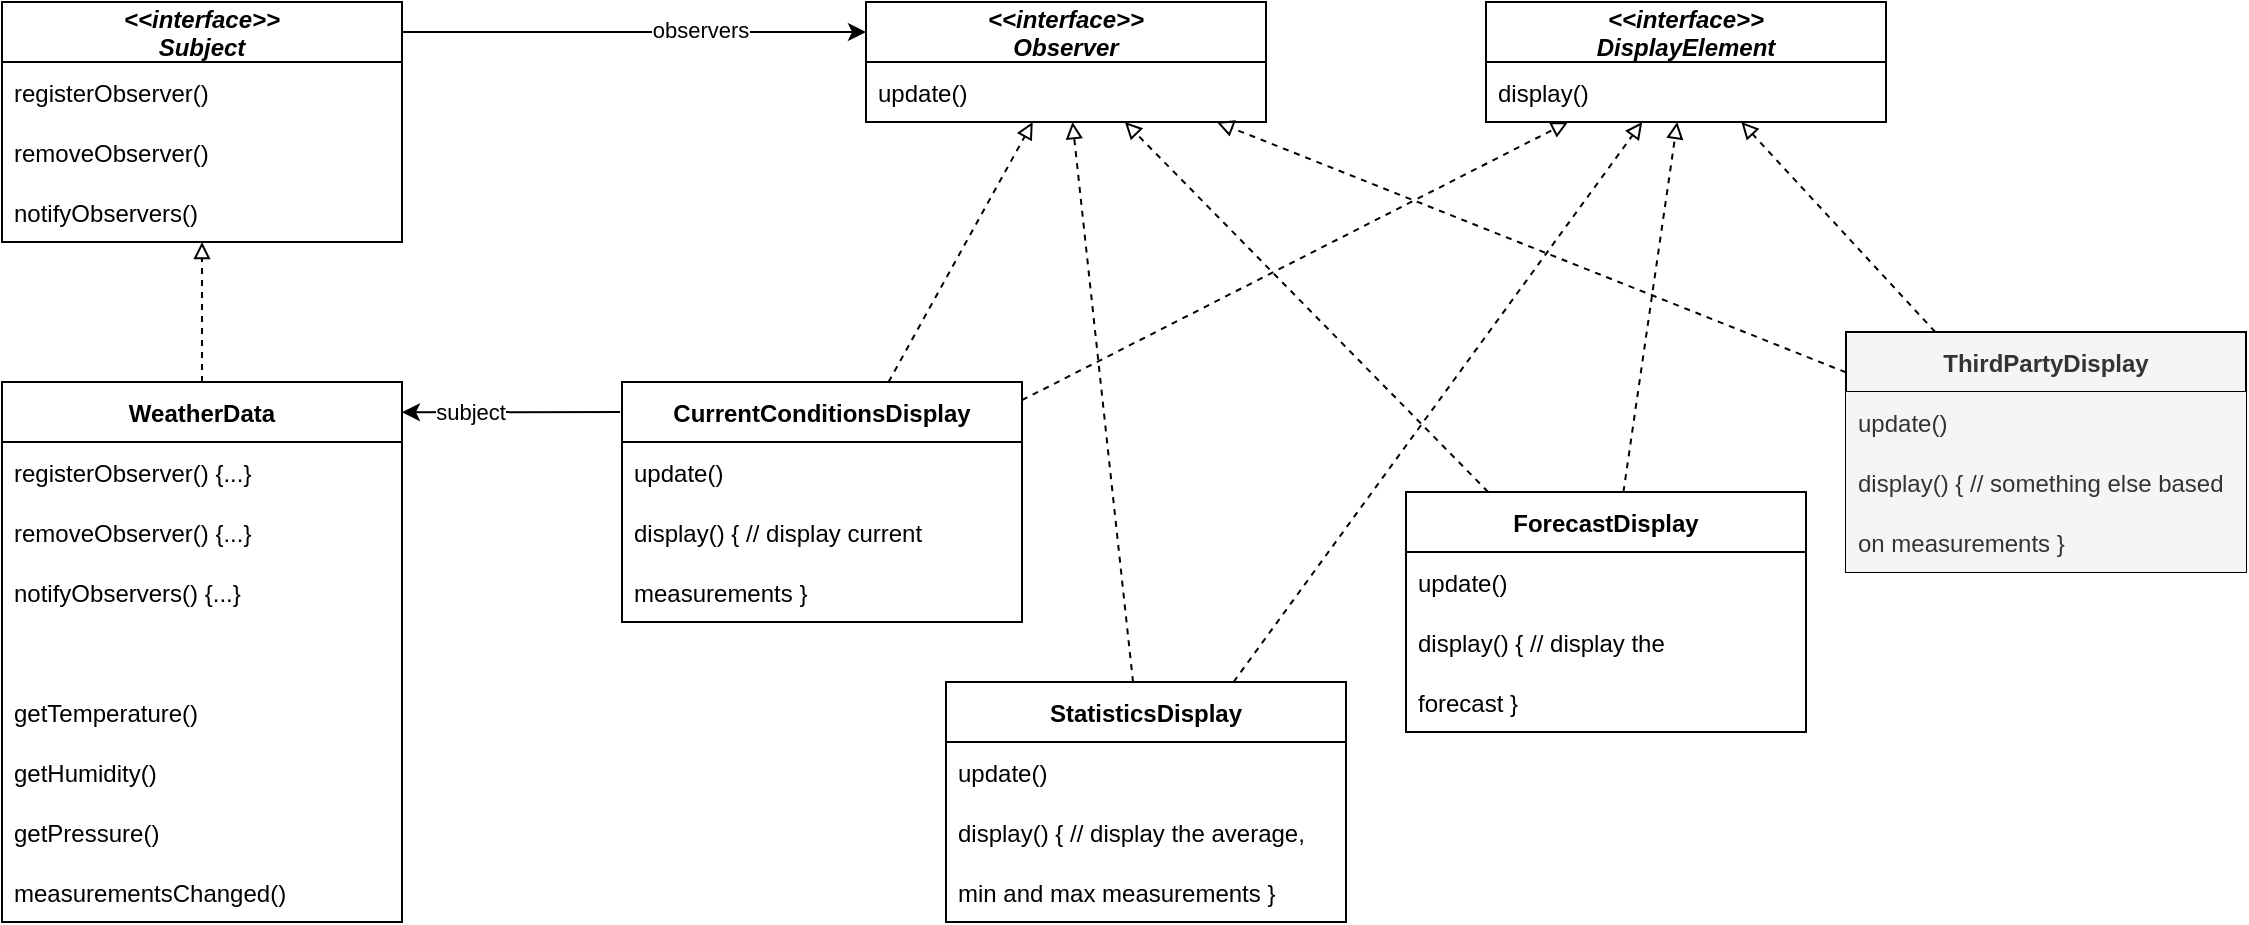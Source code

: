 <mxfile version="20.7.4" type="device"><diagram id="ahAyE9eUKxN_0jiChCt0" name="Sayfa -1"><mxGraphModel dx="1420" dy="853" grid="1" gridSize="10" guides="1" tooltips="1" connect="1" arrows="1" fold="1" page="1" pageScale="1" pageWidth="827" pageHeight="1169" math="0" shadow="0"><root><mxCell id="0"/><mxCell id="1" parent="0"/><mxCell id="x5Z5FLF_16gijlX6hyeA-1" value="&lt;&lt;interface&gt;&gt;&#10;Subject" style="swimlane;fontStyle=3;childLayout=stackLayout;horizontal=1;startSize=30;horizontalStack=0;resizeParent=1;resizeParentMax=0;resizeLast=0;collapsible=1;marginBottom=0;" parent="1" vertex="1"><mxGeometry x="280" y="355" width="200" height="120" as="geometry"/></mxCell><mxCell id="x5Z5FLF_16gijlX6hyeA-2" value="registerObserver()" style="text;strokeColor=none;fillColor=none;align=left;verticalAlign=middle;spacingLeft=4;spacingRight=4;overflow=hidden;points=[[0,0.5],[1,0.5]];portConstraint=eastwest;rotatable=0;" parent="x5Z5FLF_16gijlX6hyeA-1" vertex="1"><mxGeometry y="30" width="200" height="30" as="geometry"/></mxCell><mxCell id="x5Z5FLF_16gijlX6hyeA-3" value="removeObserver()" style="text;strokeColor=none;fillColor=none;align=left;verticalAlign=middle;spacingLeft=4;spacingRight=4;overflow=hidden;points=[[0,0.5],[1,0.5]];portConstraint=eastwest;rotatable=0;" parent="x5Z5FLF_16gijlX6hyeA-1" vertex="1"><mxGeometry y="60" width="200" height="30" as="geometry"/></mxCell><mxCell id="x5Z5FLF_16gijlX6hyeA-4" value="notifyObservers()" style="text;strokeColor=none;fillColor=none;align=left;verticalAlign=middle;spacingLeft=4;spacingRight=4;overflow=hidden;points=[[0,0.5],[1,0.5]];portConstraint=eastwest;rotatable=0;" parent="x5Z5FLF_16gijlX6hyeA-1" vertex="1"><mxGeometry y="90" width="200" height="30" as="geometry"/></mxCell><mxCell id="x5Z5FLF_16gijlX6hyeA-5" value="&lt;&lt;interface&gt;&gt;&#10;Observer" style="swimlane;fontStyle=3;childLayout=stackLayout;horizontal=1;startSize=30;horizontalStack=0;resizeParent=1;resizeParentMax=0;resizeLast=0;collapsible=1;marginBottom=0;" parent="1" vertex="1"><mxGeometry x="712" y="355" width="200" height="60" as="geometry"/></mxCell><mxCell id="x5Z5FLF_16gijlX6hyeA-6" value="update()" style="text;strokeColor=none;fillColor=none;align=left;verticalAlign=middle;spacingLeft=4;spacingRight=4;overflow=hidden;points=[[0,0.5],[1,0.5]];portConstraint=eastwest;rotatable=0;" parent="x5Z5FLF_16gijlX6hyeA-5" vertex="1"><mxGeometry y="30" width="200" height="30" as="geometry"/></mxCell><mxCell id="x5Z5FLF_16gijlX6hyeA-9" value="" style="endArrow=classic;html=1;rounded=0;entryX=0;entryY=0.25;entryDx=0;entryDy=0;" parent="1" target="x5Z5FLF_16gijlX6hyeA-5" edge="1"><mxGeometry width="50" height="50" relative="1" as="geometry"><mxPoint x="480" y="370" as="sourcePoint"/><mxPoint x="560" y="495" as="targetPoint"/></mxGeometry></mxCell><mxCell id="x5Z5FLF_16gijlX6hyeA-11" value="observers" style="edgeLabel;html=1;align=center;verticalAlign=middle;resizable=0;points=[];" parent="x5Z5FLF_16gijlX6hyeA-9" vertex="1" connectable="0"><mxGeometry x="0.331" y="-1" relative="1" as="geometry"><mxPoint x="-6" y="-2" as="offset"/></mxGeometry></mxCell><mxCell id="x5Z5FLF_16gijlX6hyeA-12" value="WeatherData" style="swimlane;fontStyle=1;childLayout=stackLayout;horizontal=1;startSize=30;horizontalStack=0;resizeParent=1;resizeParentMax=0;resizeLast=0;collapsible=1;marginBottom=0;" parent="1" vertex="1"><mxGeometry x="280" y="545" width="200" height="270" as="geometry"/></mxCell><mxCell id="x5Z5FLF_16gijlX6hyeA-13" value="registerObserver() {...}" style="text;strokeColor=none;fillColor=none;align=left;verticalAlign=middle;spacingLeft=4;spacingRight=4;overflow=hidden;points=[[0,0.5],[1,0.5]];portConstraint=eastwest;rotatable=0;" parent="x5Z5FLF_16gijlX6hyeA-12" vertex="1"><mxGeometry y="30" width="200" height="30" as="geometry"/></mxCell><mxCell id="x5Z5FLF_16gijlX6hyeA-14" value="removeObserver() {...}" style="text;strokeColor=none;fillColor=none;align=left;verticalAlign=middle;spacingLeft=4;spacingRight=4;overflow=hidden;points=[[0,0.5],[1,0.5]];portConstraint=eastwest;rotatable=0;" parent="x5Z5FLF_16gijlX6hyeA-12" vertex="1"><mxGeometry y="60" width="200" height="30" as="geometry"/></mxCell><mxCell id="x5Z5FLF_16gijlX6hyeA-15" value="notifyObservers() {...}" style="text;strokeColor=none;fillColor=none;align=left;verticalAlign=middle;spacingLeft=4;spacingRight=4;overflow=hidden;points=[[0,0.5],[1,0.5]];portConstraint=eastwest;rotatable=0;" parent="x5Z5FLF_16gijlX6hyeA-12" vertex="1"><mxGeometry y="90" width="200" height="30" as="geometry"/></mxCell><mxCell id="x5Z5FLF_16gijlX6hyeA-16" value=" " style="text;strokeColor=none;fillColor=none;align=left;verticalAlign=middle;spacingLeft=4;spacingRight=4;overflow=hidden;points=[[0,0.5],[1,0.5]];portConstraint=eastwest;rotatable=0;" parent="x5Z5FLF_16gijlX6hyeA-12" vertex="1"><mxGeometry y="120" width="200" height="30" as="geometry"/></mxCell><mxCell id="x5Z5FLF_16gijlX6hyeA-17" value="getTemperature()" style="text;strokeColor=none;fillColor=none;align=left;verticalAlign=middle;spacingLeft=4;spacingRight=4;overflow=hidden;points=[[0,0.5],[1,0.5]];portConstraint=eastwest;rotatable=0;" parent="x5Z5FLF_16gijlX6hyeA-12" vertex="1"><mxGeometry y="150" width="200" height="30" as="geometry"/></mxCell><mxCell id="x5Z5FLF_16gijlX6hyeA-18" value="getHumidity()" style="text;strokeColor=none;fillColor=none;align=left;verticalAlign=middle;spacingLeft=4;spacingRight=4;overflow=hidden;points=[[0,0.5],[1,0.5]];portConstraint=eastwest;rotatable=0;" parent="x5Z5FLF_16gijlX6hyeA-12" vertex="1"><mxGeometry y="180" width="200" height="30" as="geometry"/></mxCell><mxCell id="tvLRvJ8byEcCb4im2Dpi-1" value="getPressure()" style="text;strokeColor=none;fillColor=none;align=left;verticalAlign=middle;spacingLeft=4;spacingRight=4;overflow=hidden;points=[[0,0.5],[1,0.5]];portConstraint=eastwest;rotatable=0;" parent="x5Z5FLF_16gijlX6hyeA-12" vertex="1"><mxGeometry y="210" width="200" height="30" as="geometry"/></mxCell><mxCell id="tvLRvJ8byEcCb4im2Dpi-2" value="measurementsChanged()" style="text;strokeColor=none;fillColor=none;align=left;verticalAlign=middle;spacingLeft=4;spacingRight=4;overflow=hidden;points=[[0,0.5],[1,0.5]];portConstraint=eastwest;rotatable=0;" parent="x5Z5FLF_16gijlX6hyeA-12" vertex="1"><mxGeometry y="240" width="200" height="30" as="geometry"/></mxCell><mxCell id="x5Z5FLF_16gijlX6hyeA-19" value="CurrentConditionsDisplay" style="swimlane;fontStyle=1;childLayout=stackLayout;horizontal=1;startSize=30;horizontalStack=0;resizeParent=1;resizeParentMax=0;resizeLast=0;collapsible=1;marginBottom=0;" parent="1" vertex="1"><mxGeometry x="590" y="545" width="200" height="120" as="geometry"/></mxCell><mxCell id="x5Z5FLF_16gijlX6hyeA-20" value="update()" style="text;strokeColor=none;fillColor=none;align=left;verticalAlign=middle;spacingLeft=4;spacingRight=4;overflow=hidden;points=[[0,0.5],[1,0.5]];portConstraint=eastwest;rotatable=0;" parent="x5Z5FLF_16gijlX6hyeA-19" vertex="1"><mxGeometry y="30" width="200" height="30" as="geometry"/></mxCell><mxCell id="x5Z5FLF_16gijlX6hyeA-21" value="display() { // display current" style="text;strokeColor=none;fillColor=none;align=left;verticalAlign=middle;spacingLeft=4;spacingRight=4;overflow=hidden;points=[[0,0.5],[1,0.5]];portConstraint=eastwest;rotatable=0;" parent="x5Z5FLF_16gijlX6hyeA-19" vertex="1"><mxGeometry y="60" width="200" height="30" as="geometry"/></mxCell><mxCell id="tvLRvJ8byEcCb4im2Dpi-3" value="measurements }" style="text;strokeColor=none;fillColor=none;align=left;verticalAlign=middle;spacingLeft=4;spacingRight=4;overflow=hidden;points=[[0,0.5],[1,0.5]];portConstraint=eastwest;rotatable=0;" parent="x5Z5FLF_16gijlX6hyeA-19" vertex="1"><mxGeometry y="90" width="200" height="30" as="geometry"/></mxCell><mxCell id="x5Z5FLF_16gijlX6hyeA-26" value="" style="endArrow=classic;html=1;rounded=0;entryX=1;entryY=0.056;entryDx=0;entryDy=0;entryPerimeter=0;exitX=-0.005;exitY=0.125;exitDx=0;exitDy=0;exitPerimeter=0;" parent="1" source="x5Z5FLF_16gijlX6hyeA-19" target="x5Z5FLF_16gijlX6hyeA-12" edge="1"><mxGeometry width="50" height="50" relative="1" as="geometry"><mxPoint x="562" y="550" as="sourcePoint"/><mxPoint x="492" y="550" as="targetPoint"/></mxGeometry></mxCell><mxCell id="x5Z5FLF_16gijlX6hyeA-27" value="subject" style="edgeLabel;html=1;align=center;verticalAlign=middle;resizable=0;points=[];" parent="x5Z5FLF_16gijlX6hyeA-26" vertex="1" connectable="0"><mxGeometry x="0.331" y="-1" relative="1" as="geometry"><mxPoint x="-3" y="1" as="offset"/></mxGeometry></mxCell><mxCell id="x5Z5FLF_16gijlX6hyeA-28" value="" style="endArrow=block;html=1;rounded=0;dashed=1;endFill=0;" parent="1" source="x5Z5FLF_16gijlX6hyeA-12" target="x5Z5FLF_16gijlX6hyeA-1" edge="1"><mxGeometry width="50" height="50" relative="1" as="geometry"><mxPoint x="200" y="565" as="sourcePoint"/><mxPoint x="250" y="515" as="targetPoint"/></mxGeometry></mxCell><mxCell id="x5Z5FLF_16gijlX6hyeA-29" value="" style="endArrow=block;html=1;rounded=0;dashed=1;endFill=0;" parent="1" source="x5Z5FLF_16gijlX6hyeA-19" target="x5Z5FLF_16gijlX6hyeA-5" edge="1"><mxGeometry width="50" height="50" relative="1" as="geometry"><mxPoint x="720" y="465" as="sourcePoint"/><mxPoint x="720" y="395" as="targetPoint"/></mxGeometry></mxCell><mxCell id="tvLRvJ8byEcCb4im2Dpi-4" value="&lt;&lt;interface&gt;&gt;&#10;DisplayElement" style="swimlane;fontStyle=3;childLayout=stackLayout;horizontal=1;startSize=30;horizontalStack=0;resizeParent=1;resizeParentMax=0;resizeLast=0;collapsible=1;marginBottom=0;" parent="1" vertex="1"><mxGeometry x="1022" y="355" width="200" height="60" as="geometry"/></mxCell><mxCell id="tvLRvJ8byEcCb4im2Dpi-5" value="display()" style="text;strokeColor=none;fillColor=none;align=left;verticalAlign=middle;spacingLeft=4;spacingRight=4;overflow=hidden;points=[[0,0.5],[1,0.5]];portConstraint=eastwest;rotatable=0;" parent="tvLRvJ8byEcCb4im2Dpi-4" vertex="1"><mxGeometry y="30" width="200" height="30" as="geometry"/></mxCell><mxCell id="tvLRvJ8byEcCb4im2Dpi-6" value="StatisticsDisplay" style="swimlane;fontStyle=1;childLayout=stackLayout;horizontal=1;startSize=30;horizontalStack=0;resizeParent=1;resizeParentMax=0;resizeLast=0;collapsible=1;marginBottom=0;" parent="1" vertex="1"><mxGeometry x="752" y="695" width="200" height="120" as="geometry"/></mxCell><mxCell id="tvLRvJ8byEcCb4im2Dpi-7" value="update()" style="text;strokeColor=none;fillColor=none;align=left;verticalAlign=middle;spacingLeft=4;spacingRight=4;overflow=hidden;points=[[0,0.5],[1,0.5]];portConstraint=eastwest;rotatable=0;" parent="tvLRvJ8byEcCb4im2Dpi-6" vertex="1"><mxGeometry y="30" width="200" height="30" as="geometry"/></mxCell><mxCell id="tvLRvJ8byEcCb4im2Dpi-8" value="display() { // display the average," style="text;strokeColor=none;fillColor=none;align=left;verticalAlign=middle;spacingLeft=4;spacingRight=4;overflow=hidden;points=[[0,0.5],[1,0.5]];portConstraint=eastwest;rotatable=0;" parent="tvLRvJ8byEcCb4im2Dpi-6" vertex="1"><mxGeometry y="60" width="200" height="30" as="geometry"/></mxCell><mxCell id="tvLRvJ8byEcCb4im2Dpi-9" value="min and max measurements }" style="text;strokeColor=none;fillColor=none;align=left;verticalAlign=middle;spacingLeft=4;spacingRight=4;overflow=hidden;points=[[0,0.5],[1,0.5]];portConstraint=eastwest;rotatable=0;" parent="tvLRvJ8byEcCb4im2Dpi-6" vertex="1"><mxGeometry y="90" width="200" height="30" as="geometry"/></mxCell><mxCell id="tvLRvJ8byEcCb4im2Dpi-10" value="ForecastDisplay" style="swimlane;fontStyle=1;childLayout=stackLayout;horizontal=1;startSize=30;horizontalStack=0;resizeParent=1;resizeParentMax=0;resizeLast=0;collapsible=1;marginBottom=0;" parent="1" vertex="1"><mxGeometry x="982" y="600" width="200" height="120" as="geometry"/></mxCell><mxCell id="tvLRvJ8byEcCb4im2Dpi-11" value="update()" style="text;strokeColor=none;fillColor=none;align=left;verticalAlign=middle;spacingLeft=4;spacingRight=4;overflow=hidden;points=[[0,0.5],[1,0.5]];portConstraint=eastwest;rotatable=0;" parent="tvLRvJ8byEcCb4im2Dpi-10" vertex="1"><mxGeometry y="30" width="200" height="30" as="geometry"/></mxCell><mxCell id="tvLRvJ8byEcCb4im2Dpi-12" value="display() { // display the" style="text;strokeColor=none;fillColor=none;align=left;verticalAlign=middle;spacingLeft=4;spacingRight=4;overflow=hidden;points=[[0,0.5],[1,0.5]];portConstraint=eastwest;rotatable=0;" parent="tvLRvJ8byEcCb4im2Dpi-10" vertex="1"><mxGeometry y="60" width="200" height="30" as="geometry"/></mxCell><mxCell id="tvLRvJ8byEcCb4im2Dpi-13" value="forecast }" style="text;strokeColor=none;fillColor=none;align=left;verticalAlign=middle;spacingLeft=4;spacingRight=4;overflow=hidden;points=[[0,0.5],[1,0.5]];portConstraint=eastwest;rotatable=0;" parent="tvLRvJ8byEcCb4im2Dpi-10" vertex="1"><mxGeometry y="90" width="200" height="30" as="geometry"/></mxCell><mxCell id="tvLRvJ8byEcCb4im2Dpi-14" value="ThirdPartyDisplay" style="swimlane;fontStyle=1;childLayout=stackLayout;horizontal=1;startSize=30;horizontalStack=0;resizeParent=1;resizeParentMax=0;resizeLast=0;collapsible=1;marginBottom=0;fillColor=#f5f5f5;fontColor=#333333;strokeColor=default;" parent="1" vertex="1"><mxGeometry x="1202" y="520" width="200" height="120" as="geometry"/></mxCell><mxCell id="tvLRvJ8byEcCb4im2Dpi-15" value="update()" style="text;strokeColor=none;fillColor=#f5f5f5;align=left;verticalAlign=middle;spacingLeft=4;spacingRight=4;overflow=hidden;points=[[0,0.5],[1,0.5]];portConstraint=eastwest;rotatable=0;fontColor=#333333;" parent="tvLRvJ8byEcCb4im2Dpi-14" vertex="1"><mxGeometry y="30" width="200" height="30" as="geometry"/></mxCell><mxCell id="tvLRvJ8byEcCb4im2Dpi-16" value="display() { // something else based" style="text;strokeColor=none;fillColor=#f5f5f5;align=left;verticalAlign=middle;spacingLeft=4;spacingRight=4;overflow=hidden;points=[[0,0.5],[1,0.5]];portConstraint=eastwest;rotatable=0;fontColor=#333333;" parent="tvLRvJ8byEcCb4im2Dpi-14" vertex="1"><mxGeometry y="60" width="200" height="30" as="geometry"/></mxCell><mxCell id="tvLRvJ8byEcCb4im2Dpi-17" value="on measurements }" style="text;strokeColor=none;fillColor=#f5f5f5;align=left;verticalAlign=middle;spacingLeft=4;spacingRight=4;overflow=hidden;points=[[0,0.5],[1,0.5]];portConstraint=eastwest;rotatable=0;fontColor=#333333;" parent="tvLRvJ8byEcCb4im2Dpi-14" vertex="1"><mxGeometry y="90" width="200" height="30" as="geometry"/></mxCell><mxCell id="tvLRvJ8byEcCb4im2Dpi-18" value="" style="endArrow=block;html=1;rounded=0;dashed=1;endFill=0;" parent="1" source="x5Z5FLF_16gijlX6hyeA-19" target="tvLRvJ8byEcCb4im2Dpi-4" edge="1"><mxGeometry width="50" height="50" relative="1" as="geometry"><mxPoint x="902" y="490" as="sourcePoint"/><mxPoint x="974.091" y="360" as="targetPoint"/></mxGeometry></mxCell><mxCell id="tvLRvJ8byEcCb4im2Dpi-19" value="" style="endArrow=block;html=1;rounded=0;dashed=1;endFill=0;" parent="1" source="tvLRvJ8byEcCb4im2Dpi-6" target="x5Z5FLF_16gijlX6hyeA-5" edge="1"><mxGeometry width="50" height="50" relative="1" as="geometry"><mxPoint x="912" y="570" as="sourcePoint"/><mxPoint x="984.091" y="440" as="targetPoint"/></mxGeometry></mxCell><mxCell id="tvLRvJ8byEcCb4im2Dpi-20" value="" style="endArrow=block;html=1;rounded=0;dashed=1;endFill=0;" parent="1" source="tvLRvJ8byEcCb4im2Dpi-10" target="x5Z5FLF_16gijlX6hyeA-5" edge="1"><mxGeometry width="50" height="50" relative="1" as="geometry"><mxPoint x="882" y="580" as="sourcePoint"/><mxPoint x="954.091" y="450" as="targetPoint"/></mxGeometry></mxCell><mxCell id="tvLRvJ8byEcCb4im2Dpi-21" value="" style="endArrow=block;html=1;rounded=0;dashed=1;endFill=0;" parent="1" source="tvLRvJ8byEcCb4im2Dpi-6" target="tvLRvJ8byEcCb4im2Dpi-4" edge="1"><mxGeometry width="50" height="50" relative="1" as="geometry"><mxPoint x="892" y="600" as="sourcePoint"/><mxPoint x="964.091" y="470" as="targetPoint"/></mxGeometry></mxCell><mxCell id="tvLRvJ8byEcCb4im2Dpi-22" value="" style="endArrow=block;html=1;rounded=0;dashed=1;endFill=0;" parent="1" source="tvLRvJ8byEcCb4im2Dpi-10" target="tvLRvJ8byEcCb4im2Dpi-4" edge="1"><mxGeometry width="50" height="50" relative="1" as="geometry"><mxPoint x="1082" y="540" as="sourcePoint"/><mxPoint x="1154.091" y="410" as="targetPoint"/></mxGeometry></mxCell><mxCell id="tvLRvJ8byEcCb4im2Dpi-23" value="" style="endArrow=block;html=1;rounded=0;dashed=1;endFill=0;" parent="1" source="tvLRvJ8byEcCb4im2Dpi-14" target="tvLRvJ8byEcCb4im2Dpi-4" edge="1"><mxGeometry width="50" height="50" relative="1" as="geometry"><mxPoint x="1142" y="500" as="sourcePoint"/><mxPoint x="1214.091" y="370" as="targetPoint"/></mxGeometry></mxCell><mxCell id="tvLRvJ8byEcCb4im2Dpi-24" value="" style="endArrow=block;html=1;rounded=0;dashed=1;endFill=0;" parent="1" source="tvLRvJ8byEcCb4im2Dpi-14" target="x5Z5FLF_16gijlX6hyeA-5" edge="1"><mxGeometry width="50" height="50" relative="1" as="geometry"><mxPoint x="1162" y="490" as="sourcePoint"/><mxPoint x="1234.091" y="360" as="targetPoint"/></mxGeometry></mxCell></root></mxGraphModel></diagram></mxfile>